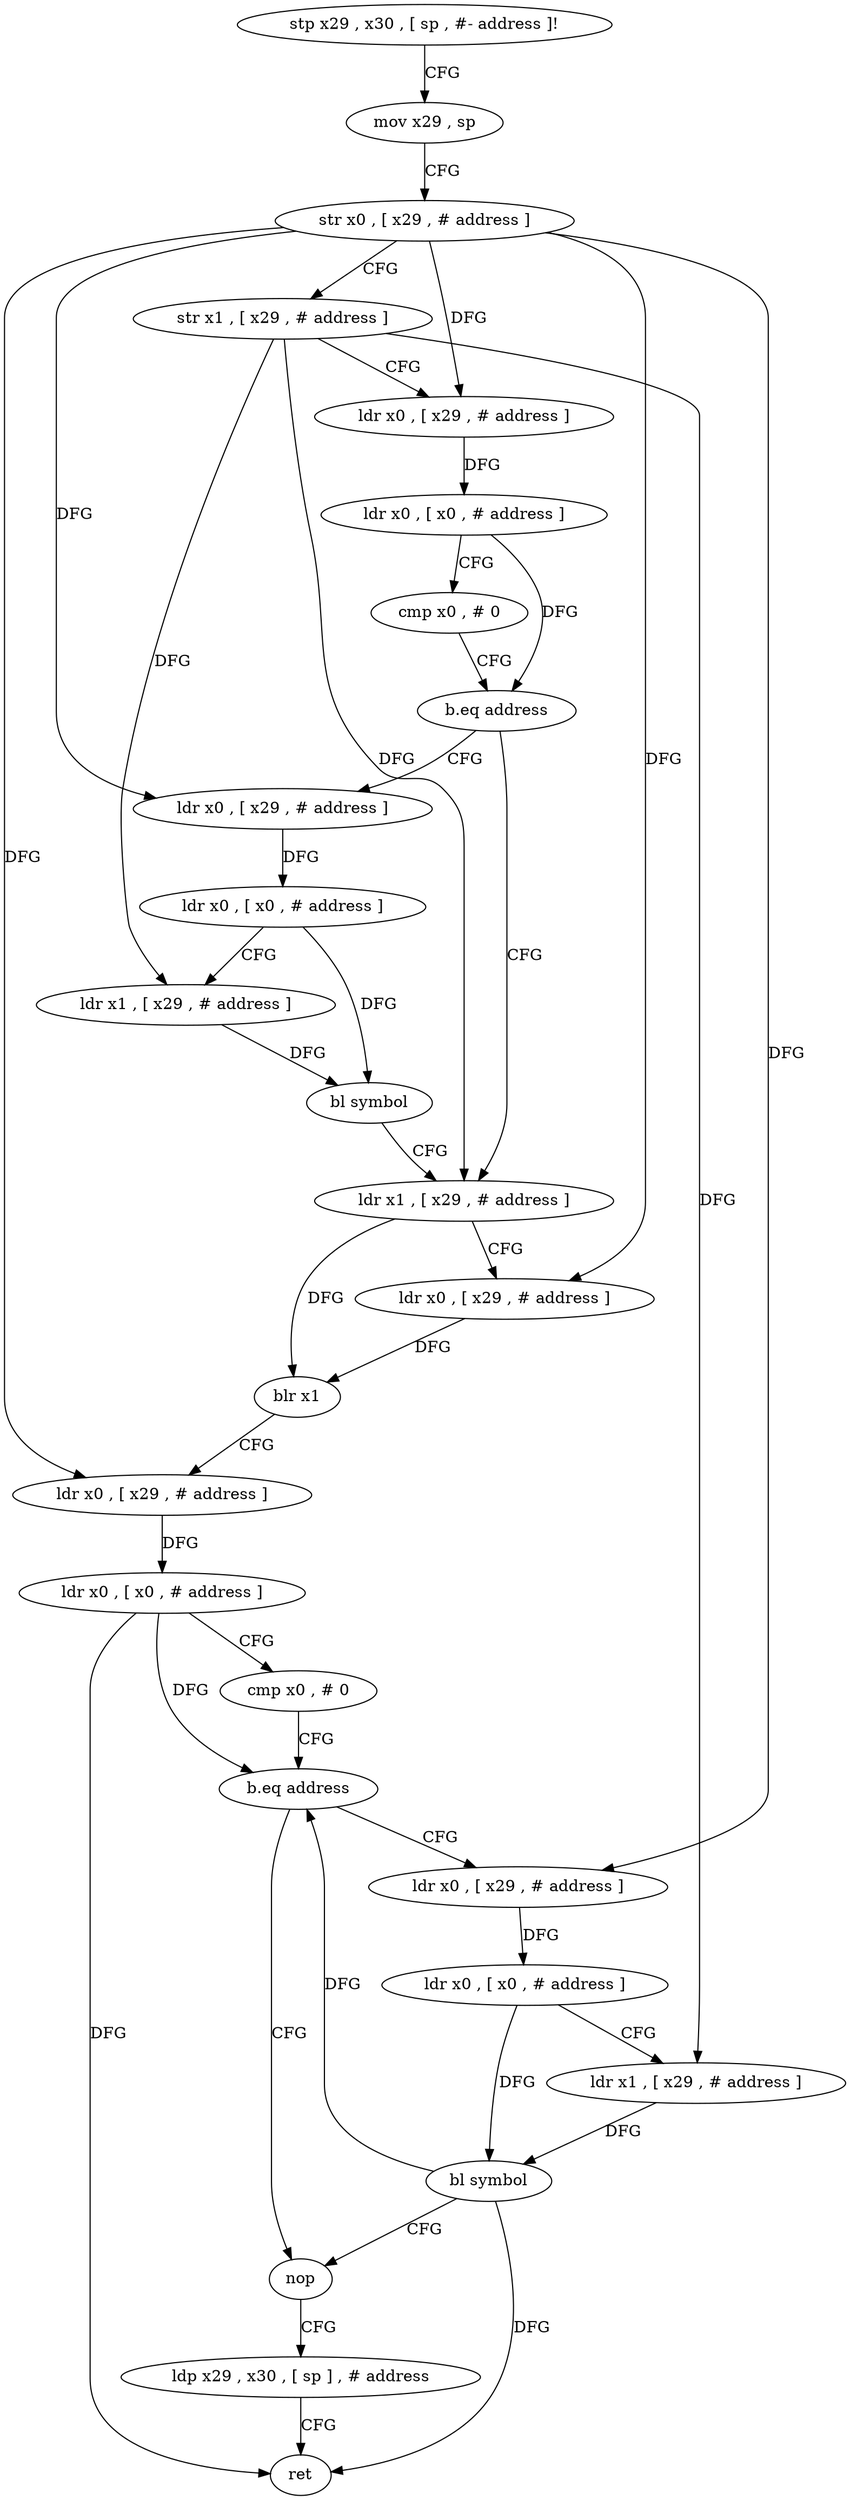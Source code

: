 digraph "func" {
"4244072" [label = "stp x29 , x30 , [ sp , #- address ]!" ]
"4244076" [label = "mov x29 , sp" ]
"4244080" [label = "str x0 , [ x29 , # address ]" ]
"4244084" [label = "str x1 , [ x29 , # address ]" ]
"4244088" [label = "ldr x0 , [ x29 , # address ]" ]
"4244092" [label = "ldr x0 , [ x0 , # address ]" ]
"4244096" [label = "cmp x0 , # 0" ]
"4244100" [label = "b.eq address" ]
"4244120" [label = "ldr x1 , [ x29 , # address ]" ]
"4244104" [label = "ldr x0 , [ x29 , # address ]" ]
"4244124" [label = "ldr x0 , [ x29 , # address ]" ]
"4244128" [label = "blr x1" ]
"4244132" [label = "ldr x0 , [ x29 , # address ]" ]
"4244136" [label = "ldr x0 , [ x0 , # address ]" ]
"4244140" [label = "cmp x0 , # 0" ]
"4244144" [label = "b.eq address" ]
"4244164" [label = "nop" ]
"4244148" [label = "ldr x0 , [ x29 , # address ]" ]
"4244108" [label = "ldr x0 , [ x0 , # address ]" ]
"4244112" [label = "ldr x1 , [ x29 , # address ]" ]
"4244116" [label = "bl symbol" ]
"4244168" [label = "ldp x29 , x30 , [ sp ] , # address" ]
"4244172" [label = "ret" ]
"4244152" [label = "ldr x0 , [ x0 , # address ]" ]
"4244156" [label = "ldr x1 , [ x29 , # address ]" ]
"4244160" [label = "bl symbol" ]
"4244072" -> "4244076" [ label = "CFG" ]
"4244076" -> "4244080" [ label = "CFG" ]
"4244080" -> "4244084" [ label = "CFG" ]
"4244080" -> "4244088" [ label = "DFG" ]
"4244080" -> "4244124" [ label = "DFG" ]
"4244080" -> "4244132" [ label = "DFG" ]
"4244080" -> "4244104" [ label = "DFG" ]
"4244080" -> "4244148" [ label = "DFG" ]
"4244084" -> "4244088" [ label = "CFG" ]
"4244084" -> "4244120" [ label = "DFG" ]
"4244084" -> "4244112" [ label = "DFG" ]
"4244084" -> "4244156" [ label = "DFG" ]
"4244088" -> "4244092" [ label = "DFG" ]
"4244092" -> "4244096" [ label = "CFG" ]
"4244092" -> "4244100" [ label = "DFG" ]
"4244096" -> "4244100" [ label = "CFG" ]
"4244100" -> "4244120" [ label = "CFG" ]
"4244100" -> "4244104" [ label = "CFG" ]
"4244120" -> "4244124" [ label = "CFG" ]
"4244120" -> "4244128" [ label = "DFG" ]
"4244104" -> "4244108" [ label = "DFG" ]
"4244124" -> "4244128" [ label = "DFG" ]
"4244128" -> "4244132" [ label = "CFG" ]
"4244132" -> "4244136" [ label = "DFG" ]
"4244136" -> "4244140" [ label = "CFG" ]
"4244136" -> "4244144" [ label = "DFG" ]
"4244136" -> "4244172" [ label = "DFG" ]
"4244140" -> "4244144" [ label = "CFG" ]
"4244144" -> "4244164" [ label = "CFG" ]
"4244144" -> "4244148" [ label = "CFG" ]
"4244164" -> "4244168" [ label = "CFG" ]
"4244148" -> "4244152" [ label = "DFG" ]
"4244108" -> "4244112" [ label = "CFG" ]
"4244108" -> "4244116" [ label = "DFG" ]
"4244112" -> "4244116" [ label = "DFG" ]
"4244116" -> "4244120" [ label = "CFG" ]
"4244168" -> "4244172" [ label = "CFG" ]
"4244152" -> "4244156" [ label = "CFG" ]
"4244152" -> "4244160" [ label = "DFG" ]
"4244156" -> "4244160" [ label = "DFG" ]
"4244160" -> "4244164" [ label = "CFG" ]
"4244160" -> "4244144" [ label = "DFG" ]
"4244160" -> "4244172" [ label = "DFG" ]
}
